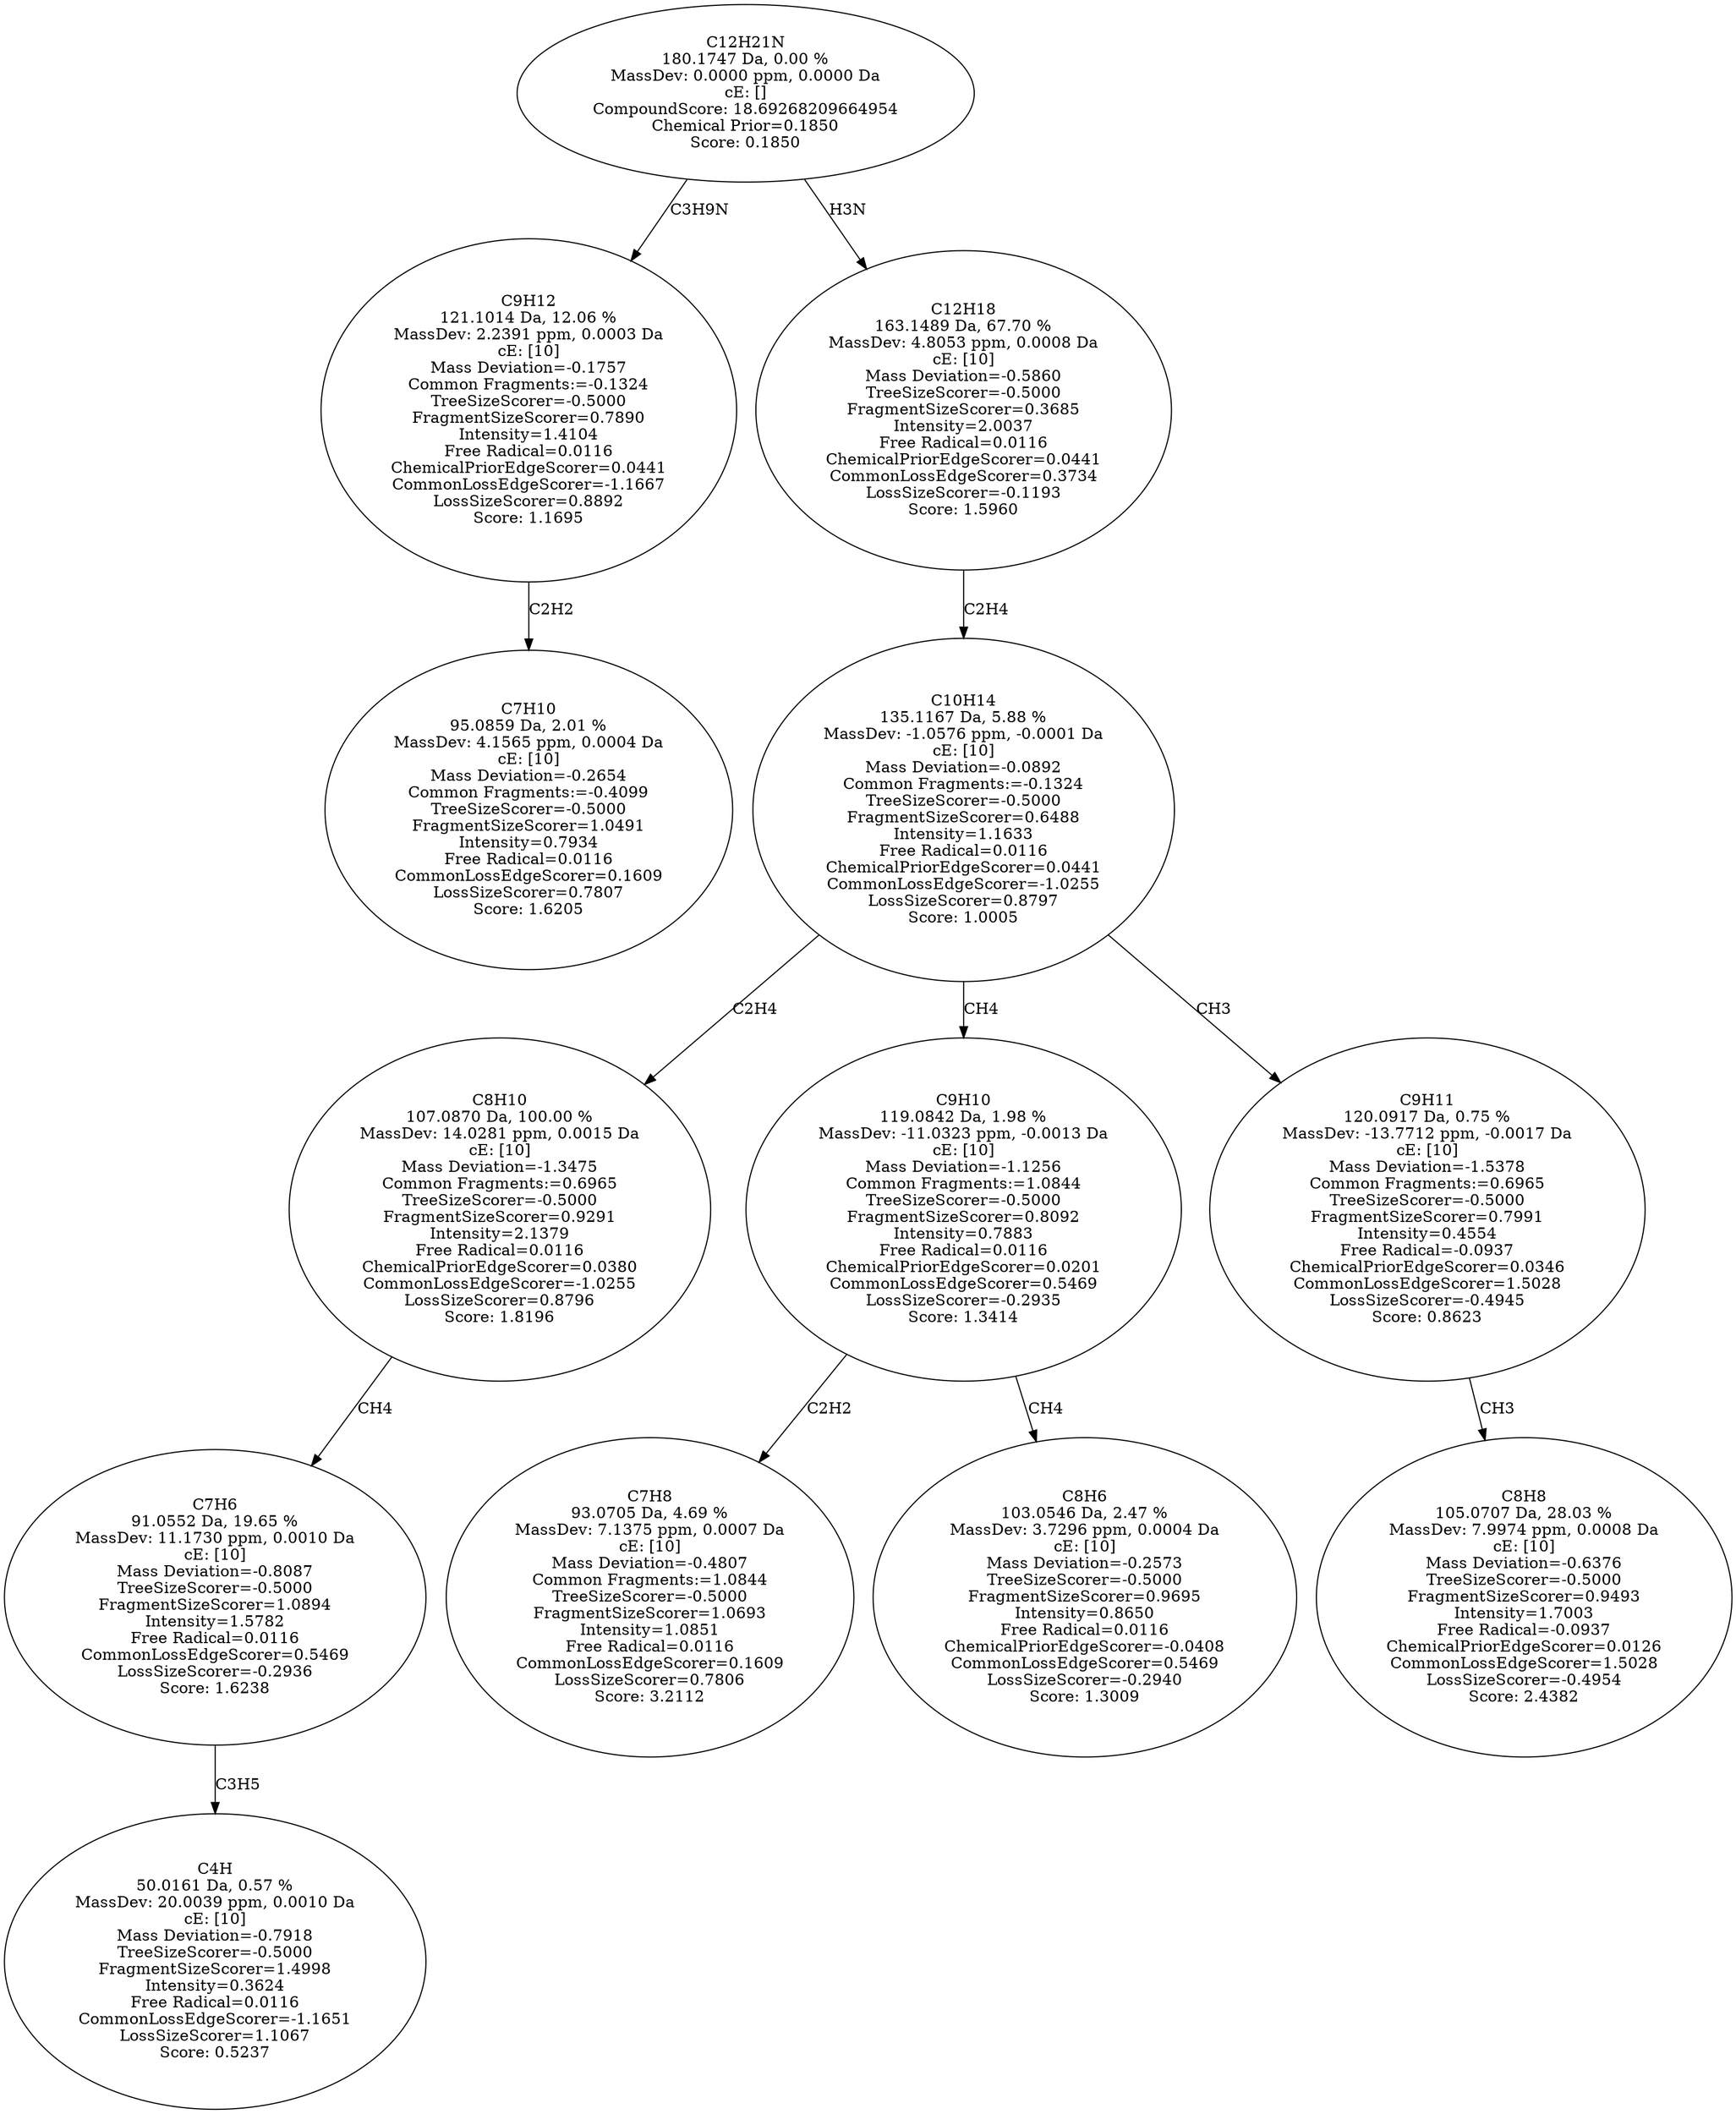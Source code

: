 strict digraph {
v1 [label="C7H10\n95.0859 Da, 2.01 %\nMassDev: 4.1565 ppm, 0.0004 Da\ncE: [10]\nMass Deviation=-0.2654\nCommon Fragments:=-0.4099\nTreeSizeScorer=-0.5000\nFragmentSizeScorer=1.0491\nIntensity=0.7934\nFree Radical=0.0116\nCommonLossEdgeScorer=0.1609\nLossSizeScorer=0.7807\nScore: 1.6205"];
v2 [label="C9H12\n121.1014 Da, 12.06 %\nMassDev: 2.2391 ppm, 0.0003 Da\ncE: [10]\nMass Deviation=-0.1757\nCommon Fragments:=-0.1324\nTreeSizeScorer=-0.5000\nFragmentSizeScorer=0.7890\nIntensity=1.4104\nFree Radical=0.0116\nChemicalPriorEdgeScorer=0.0441\nCommonLossEdgeScorer=-1.1667\nLossSizeScorer=0.8892\nScore: 1.1695"];
v3 [label="C4H\n50.0161 Da, 0.57 %\nMassDev: 20.0039 ppm, 0.0010 Da\ncE: [10]\nMass Deviation=-0.7918\nTreeSizeScorer=-0.5000\nFragmentSizeScorer=1.4998\nIntensity=0.3624\nFree Radical=0.0116\nCommonLossEdgeScorer=-1.1651\nLossSizeScorer=1.1067\nScore: 0.5237"];
v4 [label="C7H6\n91.0552 Da, 19.65 %\nMassDev: 11.1730 ppm, 0.0010 Da\ncE: [10]\nMass Deviation=-0.8087\nTreeSizeScorer=-0.5000\nFragmentSizeScorer=1.0894\nIntensity=1.5782\nFree Radical=0.0116\nCommonLossEdgeScorer=0.5469\nLossSizeScorer=-0.2936\nScore: 1.6238"];
v5 [label="C8H10\n107.0870 Da, 100.00 %\nMassDev: 14.0281 ppm, 0.0015 Da\ncE: [10]\nMass Deviation=-1.3475\nCommon Fragments:=0.6965\nTreeSizeScorer=-0.5000\nFragmentSizeScorer=0.9291\nIntensity=2.1379\nFree Radical=0.0116\nChemicalPriorEdgeScorer=0.0380\nCommonLossEdgeScorer=-1.0255\nLossSizeScorer=0.8796\nScore: 1.8196"];
v6 [label="C7H8\n93.0705 Da, 4.69 %\nMassDev: 7.1375 ppm, 0.0007 Da\ncE: [10]\nMass Deviation=-0.4807\nCommon Fragments:=1.0844\nTreeSizeScorer=-0.5000\nFragmentSizeScorer=1.0693\nIntensity=1.0851\nFree Radical=0.0116\nCommonLossEdgeScorer=0.1609\nLossSizeScorer=0.7806\nScore: 3.2112"];
v7 [label="C8H6\n103.0546 Da, 2.47 %\nMassDev: 3.7296 ppm, 0.0004 Da\ncE: [10]\nMass Deviation=-0.2573\nTreeSizeScorer=-0.5000\nFragmentSizeScorer=0.9695\nIntensity=0.8650\nFree Radical=0.0116\nChemicalPriorEdgeScorer=-0.0408\nCommonLossEdgeScorer=0.5469\nLossSizeScorer=-0.2940\nScore: 1.3009"];
v8 [label="C9H10\n119.0842 Da, 1.98 %\nMassDev: -11.0323 ppm, -0.0013 Da\ncE: [10]\nMass Deviation=-1.1256\nCommon Fragments:=1.0844\nTreeSizeScorer=-0.5000\nFragmentSizeScorer=0.8092\nIntensity=0.7883\nFree Radical=0.0116\nChemicalPriorEdgeScorer=0.0201\nCommonLossEdgeScorer=0.5469\nLossSizeScorer=-0.2935\nScore: 1.3414"];
v9 [label="C8H8\n105.0707 Da, 28.03 %\nMassDev: 7.9974 ppm, 0.0008 Da\ncE: [10]\nMass Deviation=-0.6376\nTreeSizeScorer=-0.5000\nFragmentSizeScorer=0.9493\nIntensity=1.7003\nFree Radical=-0.0937\nChemicalPriorEdgeScorer=0.0126\nCommonLossEdgeScorer=1.5028\nLossSizeScorer=-0.4954\nScore: 2.4382"];
v10 [label="C9H11\n120.0917 Da, 0.75 %\nMassDev: -13.7712 ppm, -0.0017 Da\ncE: [10]\nMass Deviation=-1.5378\nCommon Fragments:=0.6965\nTreeSizeScorer=-0.5000\nFragmentSizeScorer=0.7991\nIntensity=0.4554\nFree Radical=-0.0937\nChemicalPriorEdgeScorer=0.0346\nCommonLossEdgeScorer=1.5028\nLossSizeScorer=-0.4945\nScore: 0.8623"];
v11 [label="C10H14\n135.1167 Da, 5.88 %\nMassDev: -1.0576 ppm, -0.0001 Da\ncE: [10]\nMass Deviation=-0.0892\nCommon Fragments:=-0.1324\nTreeSizeScorer=-0.5000\nFragmentSizeScorer=0.6488\nIntensity=1.1633\nFree Radical=0.0116\nChemicalPriorEdgeScorer=0.0441\nCommonLossEdgeScorer=-1.0255\nLossSizeScorer=0.8797\nScore: 1.0005"];
v12 [label="C12H18\n163.1489 Da, 67.70 %\nMassDev: 4.8053 ppm, 0.0008 Da\ncE: [10]\nMass Deviation=-0.5860\nTreeSizeScorer=-0.5000\nFragmentSizeScorer=0.3685\nIntensity=2.0037\nFree Radical=0.0116\nChemicalPriorEdgeScorer=0.0441\nCommonLossEdgeScorer=0.3734\nLossSizeScorer=-0.1193\nScore: 1.5960"];
v13 [label="C12H21N\n180.1747 Da, 0.00 %\nMassDev: 0.0000 ppm, 0.0000 Da\ncE: []\nCompoundScore: 18.69268209664954\nChemical Prior=0.1850\nScore: 0.1850"];
v2 -> v1 [label="C2H2"];
v13 -> v2 [label="C3H9N"];
v4 -> v3 [label="C3H5"];
v5 -> v4 [label="CH4"];
v11 -> v5 [label="C2H4"];
v8 -> v6 [label="C2H2"];
v8 -> v7 [label="CH4"];
v11 -> v8 [label="CH4"];
v10 -> v9 [label="CH3"];
v11 -> v10 [label="CH3"];
v12 -> v11 [label="C2H4"];
v13 -> v12 [label="H3N"];
}